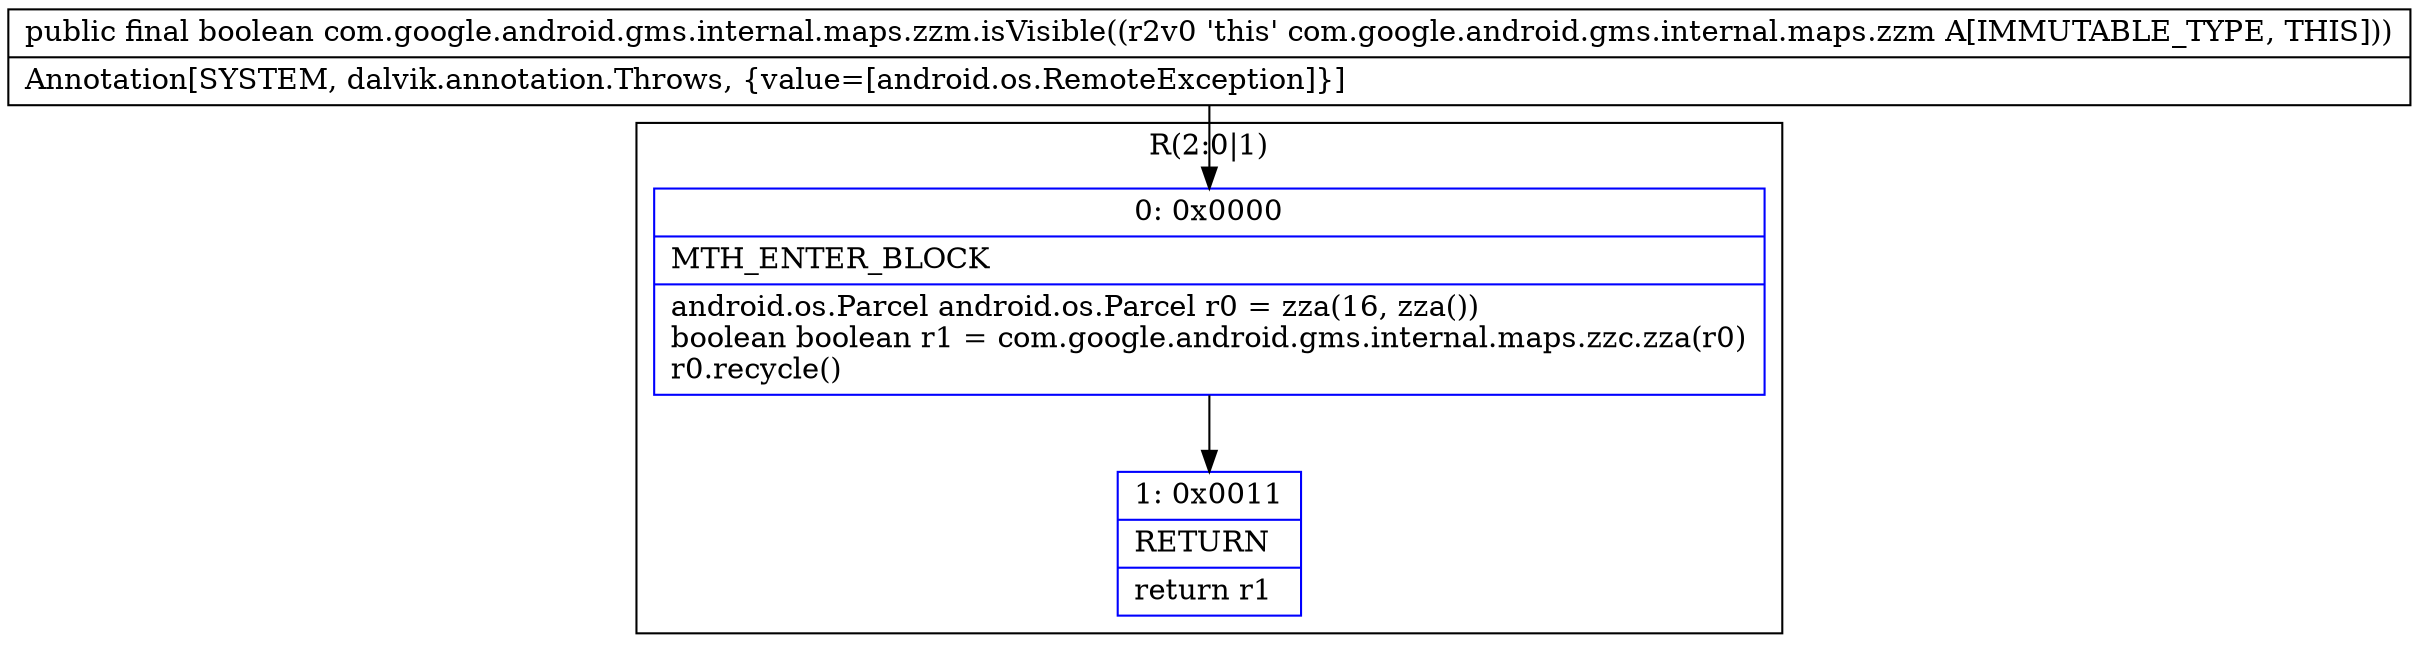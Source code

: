 digraph "CFG forcom.google.android.gms.internal.maps.zzm.isVisible()Z" {
subgraph cluster_Region_87856450 {
label = "R(2:0|1)";
node [shape=record,color=blue];
Node_0 [shape=record,label="{0\:\ 0x0000|MTH_ENTER_BLOCK\l|android.os.Parcel android.os.Parcel r0 = zza(16, zza())\lboolean boolean r1 = com.google.android.gms.internal.maps.zzc.zza(r0)\lr0.recycle()\l}"];
Node_1 [shape=record,label="{1\:\ 0x0011|RETURN\l|return r1\l}"];
}
MethodNode[shape=record,label="{public final boolean com.google.android.gms.internal.maps.zzm.isVisible((r2v0 'this' com.google.android.gms.internal.maps.zzm A[IMMUTABLE_TYPE, THIS]))  | Annotation[SYSTEM, dalvik.annotation.Throws, \{value=[android.os.RemoteException]\}]\l}"];
MethodNode -> Node_0;
Node_0 -> Node_1;
}

